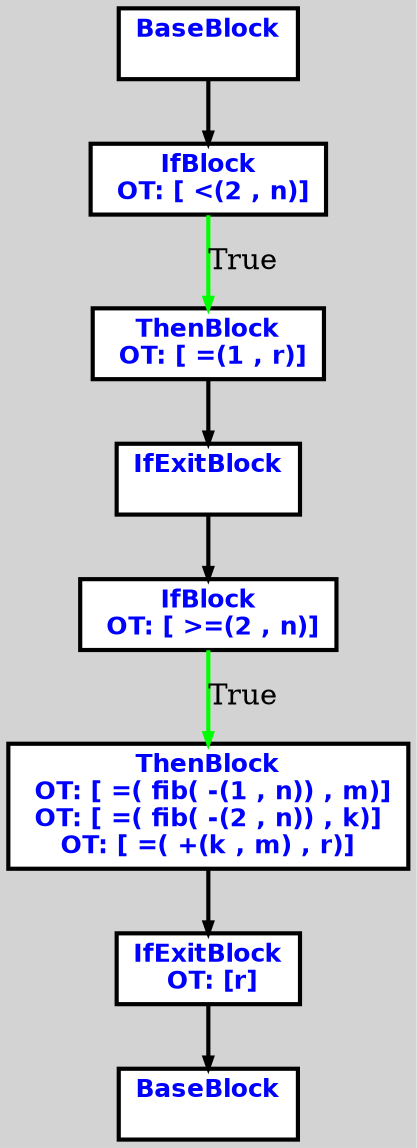 digraph G {
ordering=out;
ranksep=.4;
bgcolor="lightgrey";  node [shape=box, fixedsize=false, fontsize=12, fontname="Helvetica-bold", fontcolor="blue"
width=.25, height=.25, color="black", fillcolor="white", style="filled, solid, bold"];

edge [arrowsize=.5, color="black", style="bold"]    n000011EC12C22600 [label="BaseBlock\n "]
    n000011EC12C22660 [label="IfBlock\n OT: [ <(2 , n)]
"]
    n000011EC12C22600 -> n000011EC12C22660
    n000011EC12C22660 -> n000011EC12C226C0 [label="True" color="green"]
    n000011EC12C226C0 [label="ThenBlock\n OT: [ =(1 , r)]
"]
    n000011EC12C22720 [label="IfExitBlock\n "]
    n000011EC12C226C0 -> n000011EC12C22720
    n000011EC12C22780 [label="IfBlock\n OT: [ >=(2 , n)]
"]
    n000011EC12C22720 -> n000011EC12C22780
    n000011EC12C22780 -> n000011EC12C227E0 [label="True" color="green"]
    n000011EC12C227E0 [label="ThenBlock\n OT: [ =( fib( -(1 , n)) , m)]
OT: [ =( fib( -(2 , n)) , k)]
OT: [ =( +(k , m) , r)]
"]
    n000011EC12C22840 [label="IfExitBlock\n OT: [r]
"]
    n000011EC12C227E0 -> n000011EC12C22840
    n000011EC12C228A0 [label="BaseBlock\n "]
    n000011EC12C22840 -> n000011EC12C228A0
}
